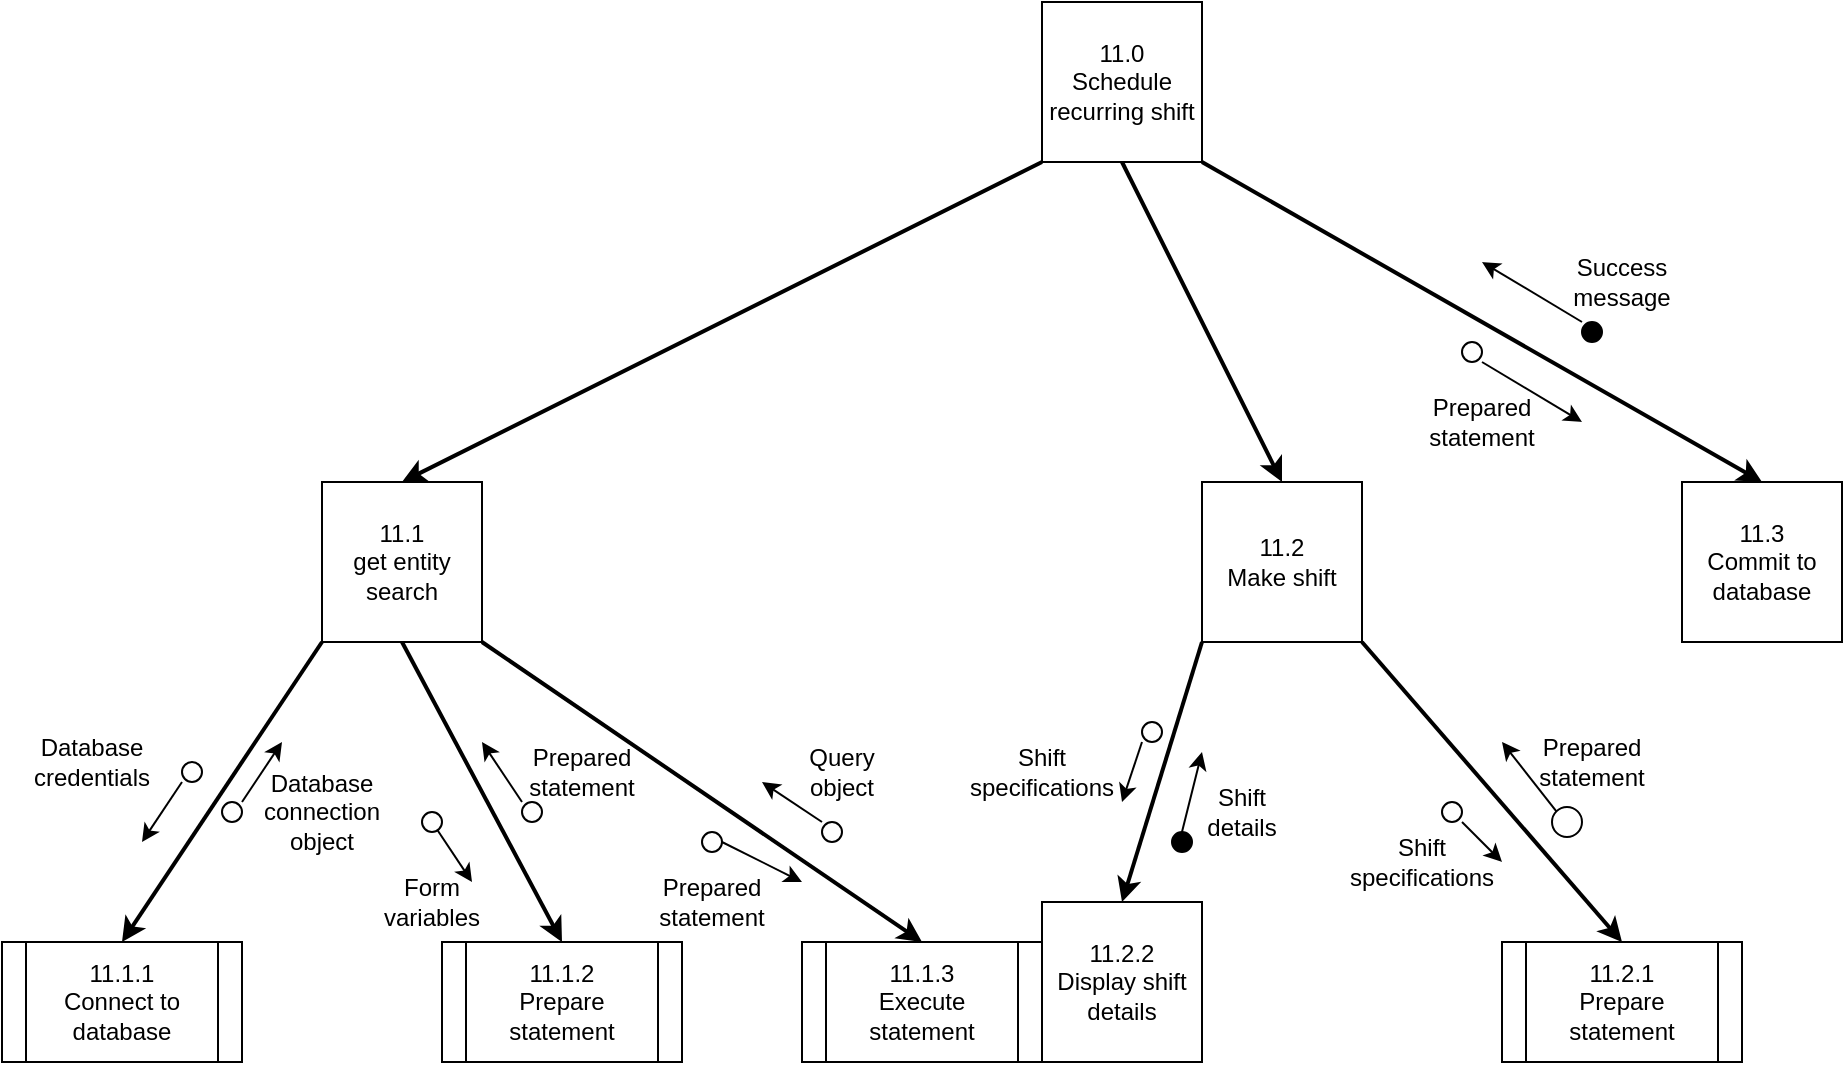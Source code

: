 <mxfile version="12.7.0" type="github" pages="2">
  <diagram id="qooImPmq5FBk4yctZrN_" name="sc11">
    <mxGraphModel dx="1762" dy="748" grid="1" gridSize="10" guides="1" tooltips="1" connect="1" arrows="1" fold="1" page="1" pageScale="1" pageWidth="850" pageHeight="1100" math="0" shadow="0">
      <root>
        <mxCell id="0"/>
        <mxCell id="1" parent="0"/>
        <mxCell id="4xP5WEG1mf3MZPin1hNz-1" value="11.0&lt;br&gt;Schedule recurring shift" style="whiteSpace=wrap;html=1;aspect=fixed;" parent="1" vertex="1">
          <mxGeometry x="360" y="80" width="80" height="80" as="geometry"/>
        </mxCell>
        <mxCell id="4xP5WEG1mf3MZPin1hNz-2" value="11.1&lt;br&gt;get entity search" style="whiteSpace=wrap;html=1;aspect=fixed;" parent="1" vertex="1">
          <mxGeometry y="320" width="80" height="80" as="geometry"/>
        </mxCell>
        <mxCell id="4xP5WEG1mf3MZPin1hNz-3" value="11.2&lt;br&gt;Make shift" style="whiteSpace=wrap;html=1;aspect=fixed;" parent="1" vertex="1">
          <mxGeometry x="440" y="320" width="80" height="80" as="geometry"/>
        </mxCell>
        <mxCell id="4xP5WEG1mf3MZPin1hNz-4" value="" style="endArrow=classic;html=1;exitX=0;exitY=1;exitDx=0;exitDy=0;entryX=0.5;entryY=0;entryDx=0;entryDy=0;strokeWidth=2;" parent="1" source="4xP5WEG1mf3MZPin1hNz-1" target="4xP5WEG1mf3MZPin1hNz-2" edge="1">
          <mxGeometry width="50" height="50" relative="1" as="geometry">
            <mxPoint x="410" y="290" as="sourcePoint"/>
            <mxPoint x="460" y="240" as="targetPoint"/>
          </mxGeometry>
        </mxCell>
        <mxCell id="4xP5WEG1mf3MZPin1hNz-5" value="" style="endArrow=classic;html=1;strokeWidth=1;" parent="1" source="4xP5WEG1mf3MZPin1hNz-33" edge="1">
          <mxGeometry width="50" height="50" relative="1" as="geometry">
            <mxPoint x="55" y="490" as="sourcePoint"/>
            <mxPoint x="75" y="520" as="targetPoint"/>
          </mxGeometry>
        </mxCell>
        <mxCell id="4xP5WEG1mf3MZPin1hNz-6" value="Form variables" style="text;html=1;strokeColor=none;fillColor=none;align=center;verticalAlign=middle;whiteSpace=wrap;rounded=0;" parent="1" vertex="1">
          <mxGeometry x="35" y="520" width="40" height="20" as="geometry"/>
        </mxCell>
        <mxCell id="4xP5WEG1mf3MZPin1hNz-7" value="" style="endArrow=classic;html=1;strokeWidth=1;" parent="1" edge="1">
          <mxGeometry width="50" height="50" relative="1" as="geometry">
            <mxPoint x="-40" y="480" as="sourcePoint"/>
            <mxPoint x="-20" y="450" as="targetPoint"/>
          </mxGeometry>
        </mxCell>
        <mxCell id="4xP5WEG1mf3MZPin1hNz-8" value="" style="ellipse;whiteSpace=wrap;html=1;aspect=fixed;" parent="1" vertex="1">
          <mxGeometry x="-50" y="480" width="10" height="10" as="geometry"/>
        </mxCell>
        <mxCell id="4xP5WEG1mf3MZPin1hNz-9" value="Database connection object" style="text;html=1;strokeColor=none;fillColor=none;align=center;verticalAlign=middle;whiteSpace=wrap;rounded=0;" parent="1" vertex="1">
          <mxGeometry x="-20" y="475" width="40" height="20" as="geometry"/>
        </mxCell>
        <mxCell id="4xP5WEG1mf3MZPin1hNz-10" value="11.1.1&lt;br&gt;Connect to database" style="shape=process;whiteSpace=wrap;html=1;backgroundOutline=1;" parent="1" vertex="1">
          <mxGeometry x="-160" y="550" width="120" height="60" as="geometry"/>
        </mxCell>
        <mxCell id="4xP5WEG1mf3MZPin1hNz-11" value="" style="endArrow=classic;html=1;strokeWidth=2;entryX=0.5;entryY=0;entryDx=0;entryDy=0;exitX=0;exitY=1;exitDx=0;exitDy=0;" parent="1" source="4xP5WEG1mf3MZPin1hNz-2" target="4xP5WEG1mf3MZPin1hNz-10" edge="1">
          <mxGeometry width="50" height="50" relative="1" as="geometry">
            <mxPoint x="-40" y="480" as="sourcePoint"/>
            <mxPoint x="10" y="430" as="targetPoint"/>
          </mxGeometry>
        </mxCell>
        <mxCell id="4xP5WEG1mf3MZPin1hNz-12" value="" style="endArrow=classic;html=1;strokeWidth=2;entryX=0.5;entryY=0;entryDx=0;entryDy=0;exitX=0.5;exitY=1;exitDx=0;exitDy=0;" parent="1" source="4xP5WEG1mf3MZPin1hNz-2" target="4xP5WEG1mf3MZPin1hNz-32" edge="1">
          <mxGeometry width="50" height="50" relative="1" as="geometry">
            <mxPoint x="270" y="520" as="sourcePoint"/>
            <mxPoint x="120" y="530" as="targetPoint"/>
            <Array as="points"/>
          </mxGeometry>
        </mxCell>
        <mxCell id="4xP5WEG1mf3MZPin1hNz-13" value="" style="endArrow=classic;html=1;strokeWidth=1;" parent="1" edge="1">
          <mxGeometry width="50" height="50" relative="1" as="geometry">
            <mxPoint x="-70" y="470" as="sourcePoint"/>
            <mxPoint x="-90" y="500" as="targetPoint"/>
          </mxGeometry>
        </mxCell>
        <mxCell id="4xP5WEG1mf3MZPin1hNz-14" value="" style="ellipse;whiteSpace=wrap;html=1;aspect=fixed;fillColor=#000000;" parent="1" vertex="1">
          <mxGeometry x="630" y="240" width="10" height="10" as="geometry"/>
        </mxCell>
        <mxCell id="4xP5WEG1mf3MZPin1hNz-15" value="" style="ellipse;whiteSpace=wrap;html=1;aspect=fixed;" parent="1" vertex="1">
          <mxGeometry x="570" y="250" width="10" height="10" as="geometry"/>
        </mxCell>
        <mxCell id="4xP5WEG1mf3MZPin1hNz-16" value="" style="ellipse;whiteSpace=wrap;html=1;aspect=fixed;" parent="1" vertex="1">
          <mxGeometry x="560" y="480" width="10" height="10" as="geometry"/>
        </mxCell>
        <mxCell id="4xP5WEG1mf3MZPin1hNz-17" value="" style="ellipse;whiteSpace=wrap;html=1;aspect=fixed;fillColor=#FFFFFF;" parent="1" vertex="1">
          <mxGeometry x="615" y="482.5" width="15" height="15" as="geometry"/>
        </mxCell>
        <mxCell id="4xP5WEG1mf3MZPin1hNz-18" value="" style="ellipse;whiteSpace=wrap;html=1;aspect=fixed;fillColor=#000000;" parent="1" vertex="1">
          <mxGeometry x="425" y="495" width="10" height="10" as="geometry"/>
        </mxCell>
        <mxCell id="4xP5WEG1mf3MZPin1hNz-19" value="" style="ellipse;whiteSpace=wrap;html=1;aspect=fixed;" parent="1" vertex="1">
          <mxGeometry x="410" y="440" width="10" height="10" as="geometry"/>
        </mxCell>
        <mxCell id="4xP5WEG1mf3MZPin1hNz-20" value="" style="ellipse;whiteSpace=wrap;html=1;aspect=fixed;" parent="1" vertex="1">
          <mxGeometry x="250" y="490" width="10" height="10" as="geometry"/>
        </mxCell>
        <mxCell id="4xP5WEG1mf3MZPin1hNz-21" value="" style="ellipse;whiteSpace=wrap;html=1;aspect=fixed;" parent="1" vertex="1">
          <mxGeometry x="190" y="495" width="10" height="10" as="geometry"/>
        </mxCell>
        <mxCell id="4xP5WEG1mf3MZPin1hNz-22" value="" style="ellipse;whiteSpace=wrap;html=1;aspect=fixed;" parent="1" vertex="1">
          <mxGeometry x="100" y="480" width="10" height="10" as="geometry"/>
        </mxCell>
        <mxCell id="4xP5WEG1mf3MZPin1hNz-23" value="" style="ellipse;whiteSpace=wrap;html=1;aspect=fixed;" parent="1" vertex="1">
          <mxGeometry x="-70" y="460" width="10" height="10" as="geometry"/>
        </mxCell>
        <mxCell id="4xP5WEG1mf3MZPin1hNz-24" value="Database credentials" style="text;html=1;strokeColor=none;fillColor=none;align=center;verticalAlign=middle;whiteSpace=wrap;rounded=0;" parent="1" vertex="1">
          <mxGeometry x="-135" y="450" width="40" height="20" as="geometry"/>
        </mxCell>
        <mxCell id="4xP5WEG1mf3MZPin1hNz-25" value="" style="endArrow=classic;html=1;strokeWidth=1;" parent="1" edge="1">
          <mxGeometry width="50" height="50" relative="1" as="geometry">
            <mxPoint x="100" y="480" as="sourcePoint"/>
            <mxPoint x="80" y="450" as="targetPoint"/>
          </mxGeometry>
        </mxCell>
        <mxCell id="4xP5WEG1mf3MZPin1hNz-26" value="Prepared statement" style="text;html=1;strokeColor=none;fillColor=none;align=center;verticalAlign=middle;whiteSpace=wrap;rounded=0;" parent="1" vertex="1">
          <mxGeometry x="110" y="455" width="40" height="20" as="geometry"/>
        </mxCell>
        <mxCell id="4xP5WEG1mf3MZPin1hNz-27" value="" style="endArrow=classic;html=1;strokeWidth=2;exitX=1;exitY=1;exitDx=0;exitDy=0;entryX=0.5;entryY=0;entryDx=0;entryDy=0;" parent="1" source="4xP5WEG1mf3MZPin1hNz-2" target="4xP5WEG1mf3MZPin1hNz-54" edge="1">
          <mxGeometry width="50" height="50" relative="1" as="geometry">
            <mxPoint x="200" y="450" as="sourcePoint"/>
            <mxPoint x="280" y="530" as="targetPoint"/>
          </mxGeometry>
        </mxCell>
        <mxCell id="4xP5WEG1mf3MZPin1hNz-28" value="" style="endArrow=classic;html=1;strokeWidth=1;" parent="1" edge="1">
          <mxGeometry width="50" height="50" relative="1" as="geometry">
            <mxPoint x="200" y="500" as="sourcePoint"/>
            <mxPoint x="240" y="520" as="targetPoint"/>
          </mxGeometry>
        </mxCell>
        <mxCell id="4xP5WEG1mf3MZPin1hNz-29" value="" style="endArrow=classic;html=1;strokeWidth=1;" parent="1" edge="1">
          <mxGeometry width="50" height="50" relative="1" as="geometry">
            <mxPoint x="250" y="490" as="sourcePoint"/>
            <mxPoint x="220" y="470" as="targetPoint"/>
          </mxGeometry>
        </mxCell>
        <mxCell id="4xP5WEG1mf3MZPin1hNz-30" value="Prepared statement" style="text;html=1;strokeColor=none;fillColor=none;align=center;verticalAlign=middle;whiteSpace=wrap;rounded=0;" parent="1" vertex="1">
          <mxGeometry x="175" y="520" width="40" height="20" as="geometry"/>
        </mxCell>
        <mxCell id="4xP5WEG1mf3MZPin1hNz-31" value="Query object" style="text;html=1;strokeColor=none;fillColor=none;align=center;verticalAlign=middle;whiteSpace=wrap;rounded=0;" parent="1" vertex="1">
          <mxGeometry x="240" y="455" width="40" height="20" as="geometry"/>
        </mxCell>
        <mxCell id="4xP5WEG1mf3MZPin1hNz-32" value="11.1.2&lt;br&gt;Prepare statement" style="shape=process;whiteSpace=wrap;html=1;backgroundOutline=1;" parent="1" vertex="1">
          <mxGeometry x="60" y="550" width="120" height="60" as="geometry"/>
        </mxCell>
        <mxCell id="4xP5WEG1mf3MZPin1hNz-33" value="" style="ellipse;whiteSpace=wrap;html=1;aspect=fixed;" parent="1" vertex="1">
          <mxGeometry x="50" y="485" width="10" height="10" as="geometry"/>
        </mxCell>
        <mxCell id="4xP5WEG1mf3MZPin1hNz-34" value="" style="endArrow=classic;html=1;strokeWidth=1;" parent="1" target="4xP5WEG1mf3MZPin1hNz-33" edge="1">
          <mxGeometry width="50" height="50" relative="1" as="geometry">
            <mxPoint x="55" y="490" as="sourcePoint"/>
            <mxPoint x="75" y="520" as="targetPoint"/>
          </mxGeometry>
        </mxCell>
        <mxCell id="4xP5WEG1mf3MZPin1hNz-35" value="" style="endArrow=classic;html=1;strokeWidth=2;entryX=0.5;entryY=0;entryDx=0;entryDy=0;exitX=0;exitY=1;exitDx=0;exitDy=0;" parent="1" source="4xP5WEG1mf3MZPin1hNz-3" target="4xP5WEG1mf3MZPin1hNz-47" edge="1">
          <mxGeometry width="50" height="50" relative="1" as="geometry">
            <mxPoint x="490" y="500" as="sourcePoint"/>
            <mxPoint x="420" y="540" as="targetPoint"/>
          </mxGeometry>
        </mxCell>
        <mxCell id="4xP5WEG1mf3MZPin1hNz-36" value="" style="endArrow=classic;html=1;strokeWidth=1;" parent="1" edge="1">
          <mxGeometry width="50" height="50" relative="1" as="geometry">
            <mxPoint x="410" y="450" as="sourcePoint"/>
            <mxPoint x="400" y="480" as="targetPoint"/>
          </mxGeometry>
        </mxCell>
        <mxCell id="4xP5WEG1mf3MZPin1hNz-37" value="" style="endArrow=classic;html=1;strokeWidth=1;" parent="1" edge="1">
          <mxGeometry width="50" height="50" relative="1" as="geometry">
            <mxPoint x="430" y="495" as="sourcePoint"/>
            <mxPoint x="440" y="455" as="targetPoint"/>
          </mxGeometry>
        </mxCell>
        <mxCell id="4xP5WEG1mf3MZPin1hNz-38" value="Shift specifications" style="text;html=1;strokeColor=none;fillColor=none;align=center;verticalAlign=middle;whiteSpace=wrap;rounded=0;" parent="1" vertex="1">
          <mxGeometry x="340" y="455" width="40" height="20" as="geometry"/>
        </mxCell>
        <mxCell id="4xP5WEG1mf3MZPin1hNz-39" value="" style="endArrow=classic;html=1;strokeWidth=2;entryX=0.5;entryY=0;entryDx=0;entryDy=0;exitX=0.5;exitY=1;exitDx=0;exitDy=0;" parent="1" source="4xP5WEG1mf3MZPin1hNz-1" target="4xP5WEG1mf3MZPin1hNz-3" edge="1">
          <mxGeometry width="50" height="50" relative="1" as="geometry">
            <mxPoint x="430" y="260" as="sourcePoint"/>
            <mxPoint x="480" y="210" as="targetPoint"/>
          </mxGeometry>
        </mxCell>
        <mxCell id="4xP5WEG1mf3MZPin1hNz-40" value="Prepared statement" style="text;html=1;strokeColor=none;fillColor=none;align=center;verticalAlign=middle;whiteSpace=wrap;rounded=0;" parent="1" vertex="1">
          <mxGeometry x="615" y="450" width="40" height="20" as="geometry"/>
        </mxCell>
        <mxCell id="4xP5WEG1mf3MZPin1hNz-41" value="11.3&lt;br&gt;Commit to database" style="whiteSpace=wrap;html=1;aspect=fixed;" parent="1" vertex="1">
          <mxGeometry x="680" y="320" width="80" height="80" as="geometry"/>
        </mxCell>
        <mxCell id="4xP5WEG1mf3MZPin1hNz-42" value="" style="endArrow=classic;html=1;strokeWidth=2;entryX=0.5;entryY=0;entryDx=0;entryDy=0;exitX=1;exitY=1;exitDx=0;exitDy=0;" parent="1" source="4xP5WEG1mf3MZPin1hNz-1" target="4xP5WEG1mf3MZPin1hNz-41" edge="1">
          <mxGeometry width="50" height="50" relative="1" as="geometry">
            <mxPoint x="600" y="240" as="sourcePoint"/>
            <mxPoint x="650" y="190" as="targetPoint"/>
          </mxGeometry>
        </mxCell>
        <mxCell id="4xP5WEG1mf3MZPin1hNz-43" value="" style="endArrow=classic;html=1;strokeWidth=2;exitX=1;exitY=1;exitDx=0;exitDy=0;entryX=0.5;entryY=0;entryDx=0;entryDy=0;" parent="1" source="4xP5WEG1mf3MZPin1hNz-3" target="4xP5WEG1mf3MZPin1hNz-46" edge="1">
          <mxGeometry width="50" height="50" relative="1" as="geometry">
            <mxPoint x="600" y="470" as="sourcePoint"/>
            <mxPoint x="640" y="530" as="targetPoint"/>
            <Array as="points"/>
          </mxGeometry>
        </mxCell>
        <mxCell id="4xP5WEG1mf3MZPin1hNz-44" value="" style="endArrow=classic;html=1;strokeWidth=1;exitX=0;exitY=0;exitDx=0;exitDy=0;" parent="1" source="4xP5WEG1mf3MZPin1hNz-17" edge="1">
          <mxGeometry width="50" height="50" relative="1" as="geometry">
            <mxPoint x="630" y="460" as="sourcePoint"/>
            <mxPoint x="590" y="450" as="targetPoint"/>
            <Array as="points"/>
          </mxGeometry>
        </mxCell>
        <mxCell id="4xP5WEG1mf3MZPin1hNz-45" value="" style="endArrow=classic;html=1;strokeWidth=1;" parent="1" edge="1">
          <mxGeometry width="50" height="50" relative="1" as="geometry">
            <mxPoint x="570" y="490" as="sourcePoint"/>
            <mxPoint x="590" y="510" as="targetPoint"/>
          </mxGeometry>
        </mxCell>
        <mxCell id="4xP5WEG1mf3MZPin1hNz-46" value="11.2.1&lt;br&gt;Prepare statement" style="shape=process;whiteSpace=wrap;html=1;backgroundOutline=1;" parent="1" vertex="1">
          <mxGeometry x="590" y="550" width="120" height="60" as="geometry"/>
        </mxCell>
        <mxCell id="4xP5WEG1mf3MZPin1hNz-47" value="11.2.2&lt;br&gt;Display shift details" style="whiteSpace=wrap;html=1;aspect=fixed;" parent="1" vertex="1">
          <mxGeometry x="360" y="530" width="80" height="80" as="geometry"/>
        </mxCell>
        <mxCell id="4xP5WEG1mf3MZPin1hNz-48" value="Shift details" style="text;html=1;strokeColor=none;fillColor=none;align=center;verticalAlign=middle;whiteSpace=wrap;rounded=0;" parent="1" vertex="1">
          <mxGeometry x="440" y="475" width="40" height="20" as="geometry"/>
        </mxCell>
        <mxCell id="4xP5WEG1mf3MZPin1hNz-49" value="Shift specifications" style="text;html=1;strokeColor=none;fillColor=none;align=center;verticalAlign=middle;whiteSpace=wrap;rounded=0;" parent="1" vertex="1">
          <mxGeometry x="530" y="500" width="40" height="20" as="geometry"/>
        </mxCell>
        <mxCell id="4xP5WEG1mf3MZPin1hNz-50" value="" style="endArrow=classic;html=1;strokeWidth=1;" parent="1" edge="1">
          <mxGeometry width="50" height="50" relative="1" as="geometry">
            <mxPoint x="580" y="260" as="sourcePoint"/>
            <mxPoint x="630" y="290" as="targetPoint"/>
          </mxGeometry>
        </mxCell>
        <mxCell id="4xP5WEG1mf3MZPin1hNz-51" value="" style="endArrow=classic;html=1;strokeWidth=1;" parent="1" edge="1">
          <mxGeometry width="50" height="50" relative="1" as="geometry">
            <mxPoint x="630" y="240" as="sourcePoint"/>
            <mxPoint x="580" y="210" as="targetPoint"/>
          </mxGeometry>
        </mxCell>
        <mxCell id="4xP5WEG1mf3MZPin1hNz-52" value="Prepared statement" style="text;html=1;strokeColor=none;fillColor=none;align=center;verticalAlign=middle;whiteSpace=wrap;rounded=0;" parent="1" vertex="1">
          <mxGeometry x="560" y="280" width="40" height="20" as="geometry"/>
        </mxCell>
        <mxCell id="4xP5WEG1mf3MZPin1hNz-53" value="Success message" style="text;html=1;strokeColor=none;fillColor=none;align=center;verticalAlign=middle;whiteSpace=wrap;rounded=0;" parent="1" vertex="1">
          <mxGeometry x="630" y="210" width="40" height="20" as="geometry"/>
        </mxCell>
        <mxCell id="4xP5WEG1mf3MZPin1hNz-54" value="&lt;span style=&quot;white-space: normal&quot;&gt;11.1.3&lt;/span&gt;&lt;br style=&quot;white-space: normal&quot;&gt;&lt;span style=&quot;white-space: normal&quot;&gt;Execute statement&lt;/span&gt;" style="shape=process;whiteSpace=wrap;html=1;backgroundOutline=1;fillColor=#FFFFFF;" parent="1" vertex="1">
          <mxGeometry x="240" y="550" width="120" height="60" as="geometry"/>
        </mxCell>
      </root>
    </mxGraphModel>
  </diagram>
  <diagram id="U_wBH_G-WImr8T5IeS5I" name="sc13">
        <mxGraphModel dx="1762" dy="748" grid="1" gridSize="10" guides="1" tooltips="1" connect="1" arrows="1" fold="1" page="1" pageScale="1" pageWidth="850" pageHeight="1100" math="0" shadow="0">
            <root>
                <mxCell id="pg_I5NeRnakYlacfUMFj-0"/>
                <mxCell id="pg_I5NeRnakYlacfUMFj-1" parent="pg_I5NeRnakYlacfUMFj-0"/>
                <mxCell id="NPjvztWPLHY8FkL2cAY7-0" value="13.0&lt;br&gt;Schedule recurring shift" style="whiteSpace=wrap;html=1;aspect=fixed;" vertex="1" parent="pg_I5NeRnakYlacfUMFj-1">
                    <mxGeometry x="240" y="90" width="80" height="80" as="geometry"/>
                  </mxCell>
                <mxCell id="NPjvztWPLHY8FkL2cAY7-1" value="13.1&lt;br&gt;display entity selection&amp;nbsp;" style="whiteSpace=wrap;html=1;aspect=fixed;" vertex="1" parent="pg_I5NeRnakYlacfUMFj-1">
                    <mxGeometry x="-110" y="320" width="80" height="80" as="geometry"/>
                  </mxCell>
                <mxCell id="NPjvztWPLHY8FkL2cAY7-2" value="13.2&lt;br&gt;format search results" style="whiteSpace=wrap;html=1;aspect=fixed;" vertex="1" parent="pg_I5NeRnakYlacfUMFj-1">
                    <mxGeometry x="240" y="310" width="80" height="80" as="geometry"/>
                  </mxCell>
                <mxCell id="NPjvztWPLHY8FkL2cAY7-3" value="" style="endArrow=classic;html=1;exitX=0;exitY=1;exitDx=0;exitDy=0;entryX=0.5;entryY=0;entryDx=0;entryDy=0;strokeWidth=2;" edge="1" parent="pg_I5NeRnakYlacfUMFj-1" source="NPjvztWPLHY8FkL2cAY7-0" target="NPjvztWPLHY8FkL2cAY7-1">
                    <mxGeometry width="50" height="50" relative="1" as="geometry">
                        <mxPoint x="410" y="290" as="sourcePoint"/>
                        <mxPoint x="460" y="240" as="targetPoint"/>
                      </mxGeometry>
                  </mxCell>
                <mxCell id="NPjvztWPLHY8FkL2cAY7-4" value="" style="endArrow=classic;html=1;strokeWidth=1;exitX=0.5;exitY=1;exitDx=0;exitDy=0;" edge="1" parent="pg_I5NeRnakYlacfUMFj-1" source="NPjvztWPLHY8FkL2cAY7-32">
                    <mxGeometry width="50" height="50" relative="1" as="geometry">
                        <mxPoint x="-80" y="470" as="sourcePoint"/>
                        <mxPoint x="-85" y="530" as="targetPoint"/>
                        <Array as="points"/>
                      </mxGeometry>
                  </mxCell>
                <mxCell id="NPjvztWPLHY8FkL2cAY7-5" value="Form variables" style="text;html=1;strokeColor=none;fillColor=none;align=center;verticalAlign=middle;whiteSpace=wrap;rounded=0;" vertex="1" parent="pg_I5NeRnakYlacfUMFj-1">
                    <mxGeometry x="-130" y="484" width="40" height="20" as="geometry"/>
                  </mxCell>
                <mxCell id="NPjvztWPLHY8FkL2cAY7-6" value="" style="endArrow=classic;html=1;strokeWidth=1;exitX=1;exitY=0;exitDx=0;exitDy=0;" edge="1" parent="pg_I5NeRnakYlacfUMFj-1" source="NPjvztWPLHY8FkL2cAY7-7">
                    <mxGeometry width="50" height="50" relative="1" as="geometry">
                        <mxPoint x="-180" y="505" as="sourcePoint"/>
                        <mxPoint x="-160" y="460" as="targetPoint"/>
                      </mxGeometry>
                  </mxCell>
                <mxCell id="NPjvztWPLHY8FkL2cAY7-7" value="" style="ellipse;whiteSpace=wrap;html=1;aspect=fixed;" vertex="1" parent="pg_I5NeRnakYlacfUMFj-1">
                    <mxGeometry x="-230" y="524" width="10" height="10" as="geometry"/>
                  </mxCell>
                <mxCell id="NPjvztWPLHY8FkL2cAY7-8" value="Database connection object" style="text;html=1;strokeColor=none;fillColor=none;align=center;verticalAlign=middle;whiteSpace=wrap;rounded=0;" vertex="1" parent="pg_I5NeRnakYlacfUMFj-1">
                    <mxGeometry x="-190" y="514" width="40" height="20" as="geometry"/>
                  </mxCell>
                <mxCell id="NPjvztWPLHY8FkL2cAY7-9" value="13.1.1&lt;br&gt;connect to database" style="shape=process;whiteSpace=wrap;html=1;backgroundOutline=1;" vertex="1" parent="pg_I5NeRnakYlacfUMFj-1">
                    <mxGeometry x="-325" y="550" width="120" height="60" as="geometry"/>
                  </mxCell>
                <mxCell id="NPjvztWPLHY8FkL2cAY7-10" value="" style="endArrow=classic;html=1;strokeWidth=2;entryX=0.5;entryY=0;entryDx=0;entryDy=0;exitX=0;exitY=1;exitDx=0;exitDy=0;" edge="1" parent="pg_I5NeRnakYlacfUMFj-1" source="NPjvztWPLHY8FkL2cAY7-1" target="NPjvztWPLHY8FkL2cAY7-9">
                    <mxGeometry width="50" height="50" relative="1" as="geometry">
                        <mxPoint x="10" y="480" as="sourcePoint"/>
                        <mxPoint x="60" y="430" as="targetPoint"/>
                      </mxGeometry>
                  </mxCell>
                <mxCell id="NPjvztWPLHY8FkL2cAY7-11" value="" style="endArrow=classic;html=1;strokeWidth=2;entryX=0.5;entryY=0;entryDx=0;entryDy=0;exitX=0.5;exitY=1;exitDx=0;exitDy=0;" edge="1" parent="pg_I5NeRnakYlacfUMFj-1" source="NPjvztWPLHY8FkL2cAY7-1" target="NPjvztWPLHY8FkL2cAY7-31">
                    <mxGeometry width="50" height="50" relative="1" as="geometry">
                        <mxPoint x="320" y="520" as="sourcePoint"/>
                        <mxPoint x="170" y="530" as="targetPoint"/>
                        <Array as="points"/>
                      </mxGeometry>
                  </mxCell>
                <mxCell id="NPjvztWPLHY8FkL2cAY7-12" value="" style="endArrow=classic;html=1;strokeWidth=1;exitX=0;exitY=1;exitDx=0;exitDy=0;" edge="1" parent="pg_I5NeRnakYlacfUMFj-1" source="NPjvztWPLHY8FkL2cAY7-22">
                    <mxGeometry width="50" height="50" relative="1" as="geometry">
                        <mxPoint x="-190" y="460" as="sourcePoint"/>
                        <mxPoint x="-240" y="510" as="targetPoint"/>
                        <Array as="points"/>
                      </mxGeometry>
                  </mxCell>
                <mxCell id="NPjvztWPLHY8FkL2cAY7-13" value="" style="ellipse;whiteSpace=wrap;html=1;aspect=fixed;fillColor=#000000;" vertex="1" parent="pg_I5NeRnakYlacfUMFj-1">
                    <mxGeometry x="554" y="490" width="10" height="10" as="geometry"/>
                  </mxCell>
                <mxCell id="NPjvztWPLHY8FkL2cAY7-14" value="" style="ellipse;whiteSpace=wrap;html=1;aspect=fixed;" vertex="1" parent="pg_I5NeRnakYlacfUMFj-1">
                    <mxGeometry x="505" y="435" width="10" height="10" as="geometry"/>
                  </mxCell>
                <mxCell id="NPjvztWPLHY8FkL2cAY7-18" value="" style="ellipse;whiteSpace=wrap;html=1;aspect=fixed;" vertex="1" parent="pg_I5NeRnakYlacfUMFj-1">
                    <mxGeometry x="260" y="447.5" width="10" height="10" as="geometry"/>
                  </mxCell>
                <mxCell id="NPjvztWPLHY8FkL2cAY7-20" value="" style="ellipse;whiteSpace=wrap;html=1;aspect=fixed;" vertex="1" parent="pg_I5NeRnakYlacfUMFj-1">
                    <mxGeometry x="-30" y="415" width="10" height="10" as="geometry"/>
                  </mxCell>
                <mxCell id="NPjvztWPLHY8FkL2cAY7-21" value="" style="ellipse;whiteSpace=wrap;html=1;aspect=fixed;" vertex="1" parent="pg_I5NeRnakYlacfUMFj-1">
                    <mxGeometry x="-62" y="540" width="10" height="10" as="geometry"/>
                  </mxCell>
                <mxCell id="NPjvztWPLHY8FkL2cAY7-23" value="Database credentials" style="text;html=1;strokeColor=none;fillColor=none;align=center;verticalAlign=middle;whiteSpace=wrap;rounded=0;" vertex="1" parent="pg_I5NeRnakYlacfUMFj-1">
                    <mxGeometry x="-260" y="437.5" width="40" height="40" as="geometry"/>
                  </mxCell>
                <mxCell id="NPjvztWPLHY8FkL2cAY7-24" value="" style="endArrow=classic;html=1;strokeWidth=1;exitX=0.5;exitY=0;exitDx=0;exitDy=0;" edge="1" parent="pg_I5NeRnakYlacfUMFj-1" source="NPjvztWPLHY8FkL2cAY7-21">
                    <mxGeometry width="50" height="50" relative="1" as="geometry">
                        <mxPoint x="-45" y="530" as="sourcePoint"/>
                        <mxPoint x="-57" y="480" as="targetPoint"/>
                      </mxGeometry>
                  </mxCell>
                <mxCell id="NPjvztWPLHY8FkL2cAY7-25" value="Prepared statement" style="text;html=1;strokeColor=none;fillColor=none;align=center;verticalAlign=middle;whiteSpace=wrap;rounded=0;" vertex="1" parent="pg_I5NeRnakYlacfUMFj-1">
                    <mxGeometry x="-50" y="500" width="40" height="20" as="geometry"/>
                  </mxCell>
                <mxCell id="NPjvztWPLHY8FkL2cAY7-26" value="" style="endArrow=classic;html=1;strokeWidth=2;exitX=1;exitY=1;exitDx=0;exitDy=0;entryX=0.5;entryY=0;entryDx=0;entryDy=0;" edge="1" parent="pg_I5NeRnakYlacfUMFj-1" source="NPjvztWPLHY8FkL2cAY7-1" target="NPjvztWPLHY8FkL2cAY7-53">
                    <mxGeometry width="50" height="50" relative="1" as="geometry">
                        <mxPoint x="250" y="450" as="sourcePoint"/>
                        <mxPoint x="330" y="530" as="targetPoint"/>
                      </mxGeometry>
                  </mxCell>
                <mxCell id="NPjvztWPLHY8FkL2cAY7-27" value="" style="endArrow=classic;html=1;strokeWidth=1;exitX=1;exitY=1;exitDx=0;exitDy=0;" edge="1" parent="pg_I5NeRnakYlacfUMFj-1" source="NPjvztWPLHY8FkL2cAY7-20">
                    <mxGeometry width="50" height="50" relative="1" as="geometry">
                        <mxPoint x="100" y="460" as="sourcePoint"/>
                        <mxPoint x="30" y="490" as="targetPoint"/>
                      </mxGeometry>
                  </mxCell>
                <mxCell id="NPjvztWPLHY8FkL2cAY7-29" value="Prepared statement" style="text;html=1;strokeColor=none;fillColor=none;align=center;verticalAlign=middle;whiteSpace=wrap;rounded=0;" vertex="1" parent="pg_I5NeRnakYlacfUMFj-1">
                    <mxGeometry x="-50" y="445" width="40" height="20" as="geometry"/>
                  </mxCell>
                <mxCell id="NPjvztWPLHY8FkL2cAY7-30" value="Query object" style="text;html=1;strokeColor=none;fillColor=none;align=center;verticalAlign=middle;whiteSpace=wrap;rounded=0;" vertex="1" parent="pg_I5NeRnakYlacfUMFj-1">
                    <mxGeometry x="25" y="412.5" width="40" height="20" as="geometry"/>
                  </mxCell>
                <mxCell id="NPjvztWPLHY8FkL2cAY7-31" value="13.1.2&lt;br&gt;Prepare statement" style="shape=process;whiteSpace=wrap;html=1;backgroundOutline=1;" vertex="1" parent="pg_I5NeRnakYlacfUMFj-1">
                    <mxGeometry x="-130" y="560" width="120" height="60" as="geometry"/>
                  </mxCell>
                <mxCell id="NPjvztWPLHY8FkL2cAY7-32" value="" style="ellipse;whiteSpace=wrap;html=1;aspect=fixed;" vertex="1" parent="pg_I5NeRnakYlacfUMFj-1">
                    <mxGeometry x="-90" y="465" width="10" height="10" as="geometry"/>
                  </mxCell>
                <mxCell id="NPjvztWPLHY8FkL2cAY7-34" value="" style="endArrow=classic;html=1;strokeWidth=2;entryX=0.5;entryY=0;entryDx=0;entryDy=0;exitX=0;exitY=1;exitDx=0;exitDy=0;" edge="1" parent="pg_I5NeRnakYlacfUMFj-1" target="NPjvztWPLHY8FkL2cAY7-46">
                    <mxGeometry width="50" height="50" relative="1" as="geometry">
                        <mxPoint x="280" y="392.5" as="sourcePoint"/>
                        <mxPoint x="460" y="542.5" as="targetPoint"/>
                      </mxGeometry>
                  </mxCell>
                <mxCell id="NPjvztWPLHY8FkL2cAY7-35" value="" style="endArrow=classic;html=1;strokeWidth=1;exitX=0.5;exitY=1;exitDx=0;exitDy=0;" edge="1" parent="pg_I5NeRnakYlacfUMFj-1" source="NPjvztWPLHY8FkL2cAY7-18">
                    <mxGeometry width="50" height="50" relative="1" as="geometry">
                        <mxPoint x="260" y="462.5" as="sourcePoint"/>
                        <mxPoint x="265" y="512.5" as="targetPoint"/>
                      </mxGeometry>
                  </mxCell>
                <mxCell id="NPjvztWPLHY8FkL2cAY7-37" value="calendar view of shifts" style="text;html=1;strokeColor=none;fillColor=none;align=center;verticalAlign=middle;whiteSpace=wrap;rounded=0;" vertex="1" parent="pg_I5NeRnakYlacfUMFj-1">
                    <mxGeometry x="210" y="470" width="60" height="20" as="geometry"/>
                  </mxCell>
                <mxCell id="NPjvztWPLHY8FkL2cAY7-38" value="" style="endArrow=classic;html=1;strokeWidth=2;entryX=0.5;entryY=0;entryDx=0;entryDy=0;exitX=0.5;exitY=1;exitDx=0;exitDy=0;" edge="1" parent="pg_I5NeRnakYlacfUMFj-1" source="NPjvztWPLHY8FkL2cAY7-0" target="NPjvztWPLHY8FkL2cAY7-2">
                    <mxGeometry width="50" height="50" relative="1" as="geometry">
                        <mxPoint x="430" y="260" as="sourcePoint"/>
                        <mxPoint x="480" y="210" as="targetPoint"/>
                      </mxGeometry>
                  </mxCell>
                <mxCell id="NPjvztWPLHY8FkL2cAY7-40" value="13.4&lt;br&gt;Commit to database" style="whiteSpace=wrap;html=1;aspect=fixed;" vertex="1" parent="pg_I5NeRnakYlacfUMFj-1">
                    <mxGeometry x="529" y="560" width="80" height="80" as="geometry"/>
                  </mxCell>
                <mxCell id="NPjvztWPLHY8FkL2cAY7-41" value="" style="endArrow=classic;html=1;strokeWidth=2;entryX=0.5;entryY=0;entryDx=0;entryDy=0;exitX=1;exitY=1;exitDx=0;exitDy=0;" edge="1" parent="pg_I5NeRnakYlacfUMFj-1" source="NPjvztWPLHY8FkL2cAY7-54" target="NPjvztWPLHY8FkL2cAY7-40">
                    <mxGeometry width="50" height="50" relative="1" as="geometry">
                        <mxPoint x="510" y="390" as="sourcePoint"/>
                        <mxPoint x="560" y="180" as="targetPoint"/>
                      </mxGeometry>
                  </mxCell>
                <mxCell id="NPjvztWPLHY8FkL2cAY7-46" value="13.2.1&lt;br&gt;Display shift to be edited" style="whiteSpace=wrap;html=1;aspect=fixed;" vertex="1" parent="pg_I5NeRnakYlacfUMFj-1">
                    <mxGeometry x="240" y="562.5" width="80" height="80" as="geometry"/>
                  </mxCell>
                <mxCell id="NPjvztWPLHY8FkL2cAY7-47" value="send shift selection" style="text;html=1;strokeColor=none;fillColor=none;align=center;verticalAlign=middle;whiteSpace=wrap;rounded=0;" vertex="1" parent="pg_I5NeRnakYlacfUMFj-1">
                    <mxGeometry x="300" y="467.5" width="40" height="20" as="geometry"/>
                  </mxCell>
                <mxCell id="NPjvztWPLHY8FkL2cAY7-49" value="" style="endArrow=classic;html=1;strokeWidth=1;exitX=1;exitY=1;exitDx=0;exitDy=0;" edge="1" parent="pg_I5NeRnakYlacfUMFj-1" source="NPjvztWPLHY8FkL2cAY7-14">
                    <mxGeometry width="50" height="50" relative="1" as="geometry">
                        <mxPoint x="495" y="510" as="sourcePoint"/>
                        <mxPoint x="540" y="510" as="targetPoint"/>
                        <Array as="points"/>
                      </mxGeometry>
                  </mxCell>
                <mxCell id="NPjvztWPLHY8FkL2cAY7-50" value="" style="endArrow=classic;html=1;strokeWidth=1;exitX=0.223;exitY=0.045;exitDx=0;exitDy=0;exitPerimeter=0;" edge="1" parent="pg_I5NeRnakYlacfUMFj-1" source="NPjvztWPLHY8FkL2cAY7-13">
                    <mxGeometry width="50" height="50" relative="1" as="geometry">
                        <mxPoint x="550" y="480" as="sourcePoint"/>
                        <mxPoint x="530" y="430" as="targetPoint"/>
                      </mxGeometry>
                  </mxCell>
                <mxCell id="NPjvztWPLHY8FkL2cAY7-51" value="form variables" style="text;html=1;strokeColor=none;fillColor=none;align=center;verticalAlign=middle;whiteSpace=wrap;rounded=0;" vertex="1" parent="pg_I5NeRnakYlacfUMFj-1">
                    <mxGeometry x="465" y="415" width="40" height="20" as="geometry"/>
                  </mxCell>
                <mxCell id="NPjvztWPLHY8FkL2cAY7-52" value="Success message" style="text;html=1;strokeColor=none;fillColor=none;align=center;verticalAlign=middle;whiteSpace=wrap;rounded=0;" vertex="1" parent="pg_I5NeRnakYlacfUMFj-1">
                    <mxGeometry x="564" y="444" width="40" height="20" as="geometry"/>
                  </mxCell>
                <mxCell id="NPjvztWPLHY8FkL2cAY7-53" value="&lt;span style=&quot;white-space: normal&quot;&gt;13.1.3&lt;/span&gt;&lt;br style=&quot;white-space: normal&quot;&gt;&lt;span style=&quot;white-space: normal&quot;&gt;Execute statement&lt;/span&gt;" style="shape=process;whiteSpace=wrap;html=1;backgroundOutline=1;fillColor=#FFFFFF;" vertex="1" parent="pg_I5NeRnakYlacfUMFj-1">
                    <mxGeometry x="50" y="560" width="120" height="60" as="geometry"/>
                  </mxCell>
                <mxCell id="NPjvztWPLHY8FkL2cAY7-54" value="13.3&lt;br&gt;edit record&lt;br&gt;data" style="whiteSpace=wrap;html=1;aspect=fixed;" vertex="1" parent="pg_I5NeRnakYlacfUMFj-1">
                    <mxGeometry x="425" y="310" width="80" height="80" as="geometry"/>
                  </mxCell>
                <mxCell id="NPjvztWPLHY8FkL2cAY7-56" value="" style="endArrow=classic;html=1;strokeWidth=2;entryX=0.5;entryY=0;entryDx=0;entryDy=0;exitX=1;exitY=1;exitDx=0;exitDy=0;" edge="1" parent="pg_I5NeRnakYlacfUMFj-1" source="NPjvztWPLHY8FkL2cAY7-0" target="NPjvztWPLHY8FkL2cAY7-54">
                    <mxGeometry width="50" height="50" relative="1" as="geometry">
                        <mxPoint x="420" y="260" as="sourcePoint"/>
                        <mxPoint x="320" y="420" as="targetPoint"/>
                      </mxGeometry>
                  </mxCell>
                <mxCell id="NPjvztWPLHY8FkL2cAY7-22" value="" style="ellipse;whiteSpace=wrap;html=1;aspect=fixed;" vertex="1" parent="pg_I5NeRnakYlacfUMFj-1">
                    <mxGeometry x="-190" y="450" width="10" height="10" as="geometry"/>
                  </mxCell>
                <mxCell id="NPjvztWPLHY8FkL2cAY7-19" value="" style="ellipse;whiteSpace=wrap;html=1;aspect=fixed;" vertex="1" parent="pg_I5NeRnakYlacfUMFj-1">
                    <mxGeometry x="40" y="467.5" width="10" height="10" as="geometry"/>
                  </mxCell>
                <mxCell id="ktBmgjZSPaoxPbt3IJbD-10" value="" style="endArrow=classic;html=1;strokeWidth=1;exitX=0.167;exitY=-0.05;exitDx=0;exitDy=0;exitPerimeter=0;" edge="1" parent="pg_I5NeRnakYlacfUMFj-1" source="NPjvztWPLHY8FkL2cAY7-19">
                    <mxGeometry width="50" height="50" relative="1" as="geometry">
                        <mxPoint x="140" y="482.5" as="sourcePoint"/>
                        <mxPoint x="-10" y="402.5" as="targetPoint"/>
                      </mxGeometry>
                  </mxCell>
                <mxCell id="ktBmgjZSPaoxPbt3IJbD-25" value="13.3.1&lt;br&gt;Display edit shift form" style="whiteSpace=wrap;html=1;aspect=fixed;" vertex="1" parent="pg_I5NeRnakYlacfUMFj-1">
                    <mxGeometry x="385" y="560" width="80" height="80" as="geometry"/>
                  </mxCell>
                <mxCell id="ktBmgjZSPaoxPbt3IJbD-29" value="" style="endArrow=classic;html=1;strokeWidth=2;entryX=0.5;entryY=0;entryDx=0;entryDy=0;exitX=0;exitY=1;exitDx=0;exitDy=0;" edge="1" parent="pg_I5NeRnakYlacfUMFj-1" source="NPjvztWPLHY8FkL2cAY7-54" target="ktBmgjZSPaoxPbt3IJbD-25">
                    <mxGeometry width="50" height="50" relative="1" as="geometry">
                        <mxPoint x="240" y="400" as="sourcePoint"/>
                        <mxPoint x="320" y="560" as="targetPoint"/>
                      </mxGeometry>
                  </mxCell>
                <mxCell id="ktBmgjZSPaoxPbt3IJbD-31" value="" style="endArrow=classic;html=1;strokeWidth=1;exitX=0;exitY=1;exitDx=0;exitDy=0;" edge="1" parent="pg_I5NeRnakYlacfUMFj-1" source="ktBmgjZSPaoxPbt3IJbD-43">
                    <mxGeometry width="50" height="50" relative="1" as="geometry">
                        <mxPoint x="450" y="710" as="sourcePoint"/>
                        <mxPoint x="425" y="745" as="targetPoint"/>
                        <Array as="points"/>
                      </mxGeometry>
                  </mxCell>
                <mxCell id="ktBmgjZSPaoxPbt3IJbD-32" value="Form variables" style="text;html=1;strokeColor=none;fillColor=none;align=center;verticalAlign=middle;whiteSpace=wrap;rounded=0;" vertex="1" parent="pg_I5NeRnakYlacfUMFj-1">
                    <mxGeometry x="400" y="682" width="40" height="20" as="geometry"/>
                  </mxCell>
                <mxCell id="ktBmgjZSPaoxPbt3IJbD-33" value="" style="endArrow=classic;html=1;strokeWidth=2;entryX=0.5;entryY=0;entryDx=0;entryDy=0;exitX=0;exitY=1;exitDx=0;exitDy=0;" edge="1" parent="pg_I5NeRnakYlacfUMFj-1" target="ktBmgjZSPaoxPbt3IJbD-42" source="NPjvztWPLHY8FkL2cAY7-40">
                    <mxGeometry width="50" height="50" relative="1" as="geometry">
                        <mxPoint x="569" y="634" as="sourcePoint"/>
                        <mxPoint x="809" y="764" as="targetPoint"/>
                        <Array as="points"/>
                      </mxGeometry>
                  </mxCell>
                <mxCell id="ktBmgjZSPaoxPbt3IJbD-34" value="" style="ellipse;whiteSpace=wrap;html=1;aspect=fixed;" vertex="1" parent="pg_I5NeRnakYlacfUMFj-1">
                    <mxGeometry x="589" y="651.5" width="10" height="10" as="geometry"/>
                  </mxCell>
                <mxCell id="ktBmgjZSPaoxPbt3IJbD-35" value="" style="ellipse;whiteSpace=wrap;html=1;aspect=fixed;" vertex="1" parent="pg_I5NeRnakYlacfUMFj-1">
                    <mxGeometry x="440" y="764" width="10" height="10" as="geometry"/>
                  </mxCell>
                <mxCell id="ktBmgjZSPaoxPbt3IJbD-36" value="" style="endArrow=classic;html=1;strokeWidth=1;exitX=1;exitY=0;exitDx=0;exitDy=0;" edge="1" parent="pg_I5NeRnakYlacfUMFj-1" source="ktBmgjZSPaoxPbt3IJbD-35">
                    <mxGeometry width="50" height="50" relative="1" as="geometry">
                        <mxPoint x="450" y="750" as="sourcePoint"/>
                        <mxPoint x="485" y="715" as="targetPoint"/>
                      </mxGeometry>
                  </mxCell>
                <mxCell id="ktBmgjZSPaoxPbt3IJbD-37" value="Prepared statement" style="text;html=1;strokeColor=none;fillColor=none;align=center;verticalAlign=middle;whiteSpace=wrap;rounded=0;" vertex="1" parent="pg_I5NeRnakYlacfUMFj-1">
                    <mxGeometry x="475" y="744" width="40" height="20" as="geometry"/>
                  </mxCell>
                <mxCell id="ktBmgjZSPaoxPbt3IJbD-38" value="" style="endArrow=classic;html=1;strokeWidth=2;entryX=0.5;entryY=0;entryDx=0;entryDy=0;exitX=1;exitY=1;exitDx=0;exitDy=0;" edge="1" parent="pg_I5NeRnakYlacfUMFj-1" target="ktBmgjZSPaoxPbt3IJbD-44" source="NPjvztWPLHY8FkL2cAY7-40">
                    <mxGeometry width="50" height="50" relative="1" as="geometry">
                        <mxPoint x="660" y="650" as="sourcePoint"/>
                        <mxPoint x="969" y="764" as="targetPoint"/>
                      </mxGeometry>
                  </mxCell>
                <mxCell id="ktBmgjZSPaoxPbt3IJbD-39" value="" style="endArrow=classic;html=1;strokeWidth=1;exitX=0.5;exitY=1;exitDx=0;exitDy=0;" edge="1" parent="pg_I5NeRnakYlacfUMFj-1" source="ktBmgjZSPaoxPbt3IJbD-34">
                    <mxGeometry width="50" height="50" relative="1" as="geometry">
                        <mxPoint x="739" y="694" as="sourcePoint"/>
                        <mxPoint x="594" y="724" as="targetPoint"/>
                      </mxGeometry>
                  </mxCell>
                <mxCell id="ktBmgjZSPaoxPbt3IJbD-40" value="Prepared statement" style="text;html=1;strokeColor=none;fillColor=none;align=center;verticalAlign=middle;whiteSpace=wrap;rounded=0;" vertex="1" parent="pg_I5NeRnakYlacfUMFj-1">
                    <mxGeometry x="539" y="682" width="40" height="20" as="geometry"/>
                  </mxCell>
                <mxCell id="ktBmgjZSPaoxPbt3IJbD-41" value="Query object" style="text;html=1;strokeColor=none;fillColor=none;align=center;verticalAlign=middle;whiteSpace=wrap;rounded=0;" vertex="1" parent="pg_I5NeRnakYlacfUMFj-1">
                    <mxGeometry x="619" y="682" width="40" height="20" as="geometry"/>
                  </mxCell>
                <mxCell id="ktBmgjZSPaoxPbt3IJbD-42" value="13.4.1&lt;br&gt;Prepare statement" style="shape=process;whiteSpace=wrap;html=1;backgroundOutline=1;" vertex="1" parent="pg_I5NeRnakYlacfUMFj-1">
                    <mxGeometry x="350" y="785" width="120" height="60" as="geometry"/>
                  </mxCell>
                <mxCell id="ktBmgjZSPaoxPbt3IJbD-43" value="" style="ellipse;whiteSpace=wrap;html=1;aspect=fixed;" vertex="1" parent="pg_I5NeRnakYlacfUMFj-1">
                    <mxGeometry x="460" y="692" width="10" height="10" as="geometry"/>
                  </mxCell>
                <mxCell id="ktBmgjZSPaoxPbt3IJbD-44" value="&lt;span style=&quot;white-space: normal&quot;&gt;13.4.2&lt;/span&gt;&lt;br style=&quot;white-space: normal&quot;&gt;&lt;span style=&quot;white-space: normal&quot;&gt;Execute statement&lt;/span&gt;" style="shape=process;whiteSpace=wrap;html=1;backgroundOutline=1;fillColor=#FFFFFF;" vertex="1" parent="pg_I5NeRnakYlacfUMFj-1">
                    <mxGeometry x="547" y="785" width="120" height="60" as="geometry"/>
                  </mxCell>
                <mxCell id="ktBmgjZSPaoxPbt3IJbD-45" value="" style="ellipse;whiteSpace=wrap;html=1;aspect=fixed;" vertex="1" parent="pg_I5NeRnakYlacfUMFj-1">
                    <mxGeometry x="609" y="719" width="10" height="10" as="geometry"/>
                  </mxCell>
                <mxCell id="ktBmgjZSPaoxPbt3IJbD-46" value="" style="endArrow=classic;html=1;strokeWidth=1;exitX=0.5;exitY=0;exitDx=0;exitDy=0;" edge="1" parent="pg_I5NeRnakYlacfUMFj-1" source="ktBmgjZSPaoxPbt3IJbD-45">
                    <mxGeometry width="50" height="50" relative="1" as="geometry">
                        <mxPoint x="779" y="716.5" as="sourcePoint"/>
                        <mxPoint x="615" y="660" as="targetPoint"/>
                      </mxGeometry>
                  </mxCell>
                <mxCell id="ktBmgjZSPaoxPbt3IJbD-52" value="auto fill current shift data" style="text;html=1;strokeColor=none;fillColor=none;align=center;verticalAlign=middle;whiteSpace=wrap;rounded=0;" vertex="1" parent="pg_I5NeRnakYlacfUMFj-1">
                    <mxGeometry x="340" y="435" width="65" height="20" as="geometry"/>
                  </mxCell>
                <mxCell id="ktBmgjZSPaoxPbt3IJbD-57" value="" style="ellipse;whiteSpace=wrap;html=1;aspect=fixed;" vertex="1" parent="pg_I5NeRnakYlacfUMFj-1">
                    <mxGeometry x="405" y="412.5" width="10" height="10" as="geometry"/>
                  </mxCell>
                <mxCell id="ktBmgjZSPaoxPbt3IJbD-58" value="" style="endArrow=classic;html=1;strokeWidth=1;exitX=0.5;exitY=1;exitDx=0;exitDy=0;" edge="1" parent="pg_I5NeRnakYlacfUMFj-1" source="ktBmgjZSPaoxPbt3IJbD-57">
                    <mxGeometry width="50" height="50" relative="1" as="geometry">
                        <mxPoint x="406" y="440" as="sourcePoint"/>
                        <mxPoint x="410" y="510" as="targetPoint"/>
                      </mxGeometry>
                  </mxCell>
                <mxCell id="ktBmgjZSPaoxPbt3IJbD-60" value="" style="endArrow=classic;html=1;strokeWidth=1;exitX=0.5;exitY=0;exitDx=0;exitDy=0;" edge="1" parent="pg_I5NeRnakYlacfUMFj-1" source="ktBmgjZSPaoxPbt3IJbD-61">
                    <mxGeometry width="50" height="50" relative="1" as="geometry">
                        <mxPoint x="290" y="502.5" as="sourcePoint"/>
                        <mxPoint x="295" y="442.5" as="targetPoint"/>
                      </mxGeometry>
                  </mxCell>
                <mxCell id="ktBmgjZSPaoxPbt3IJbD-61" value="" style="ellipse;whiteSpace=wrap;html=1;aspect=fixed;" vertex="1" parent="pg_I5NeRnakYlacfUMFj-1">
                    <mxGeometry x="290" y="502.5" width="10" height="10" as="geometry"/>
                  </mxCell>
                <mxCell id="ktBmgjZSPaoxPbt3IJbD-76" value="" style="ellipse;whiteSpace=wrap;html=1;aspect=fixed;" vertex="1" parent="pg_I5NeRnakYlacfUMFj-1">
                    <mxGeometry x="435" y="505" width="10" height="10" as="geometry"/>
                  </mxCell>
                <mxCell id="ktBmgjZSPaoxPbt3IJbD-77" value="" style="endArrow=classic;html=1;strokeWidth=1;exitX=0.5;exitY=0;exitDx=0;exitDy=0;" edge="1" parent="pg_I5NeRnakYlacfUMFj-1" source="ktBmgjZSPaoxPbt3IJbD-76">
                    <mxGeometry width="50" height="50" relative="1" as="geometry">
                        <mxPoint x="449" y="520" as="sourcePoint"/>
                        <mxPoint x="440" y="450" as="targetPoint"/>
                        <Array as="points"/>
                      </mxGeometry>
                  </mxCell>
                <mxCell id="ktBmgjZSPaoxPbt3IJbD-78" value="form variables" style="text;html=1;strokeColor=none;fillColor=none;align=center;verticalAlign=middle;whiteSpace=wrap;rounded=0;" vertex="1" parent="pg_I5NeRnakYlacfUMFj-1">
                    <mxGeometry x="450" y="475" width="40" height="20" as="geometry"/>
                  </mxCell>
                <mxCell id="ktBmgjZSPaoxPbt3IJbD-81" value="list of shifts matching search" style="text;html=1;strokeColor=none;fillColor=none;align=center;verticalAlign=middle;whiteSpace=wrap;rounded=0;" vertex="1" parent="pg_I5NeRnakYlacfUMFj-1">
                    <mxGeometry x="25" y="300" width="75" height="20" as="geometry"/>
                  </mxCell>
                <mxCell id="ktBmgjZSPaoxPbt3IJbD-82" value="" style="ellipse;whiteSpace=wrap;html=1;aspect=fixed;" vertex="1" parent="pg_I5NeRnakYlacfUMFj-1">
                    <mxGeometry y="290" width="10" height="10" as="geometry"/>
                  </mxCell>
                <mxCell id="ktBmgjZSPaoxPbt3IJbD-83" value="" style="endArrow=classic;html=1;strokeWidth=1;exitX=1;exitY=0;exitDx=0;exitDy=0;" edge="1" parent="pg_I5NeRnakYlacfUMFj-1" source="ktBmgjZSPaoxPbt3IJbD-82">
                    <mxGeometry width="50" height="50" relative="1" as="geometry">
                        <mxPoint x="215" y="340" as="sourcePoint"/>
                        <mxPoint x="70" y="260" as="targetPoint"/>
                      </mxGeometry>
                  </mxCell>
                <mxCell id="ktBmgjZSPaoxPbt3IJbD-87" value="list of shifts matching search" style="text;html=1;strokeColor=none;fillColor=none;align=center;verticalAlign=middle;whiteSpace=wrap;rounded=0;" vertex="1" parent="pg_I5NeRnakYlacfUMFj-1">
                    <mxGeometry x="187.5" y="230" width="75" height="20" as="geometry"/>
                  </mxCell>
                <mxCell id="ktBmgjZSPaoxPbt3IJbD-88" value="" style="ellipse;whiteSpace=wrap;html=1;aspect=fixed;" vertex="1" parent="pg_I5NeRnakYlacfUMFj-1">
                    <mxGeometry x="260" y="190" width="10" height="10" as="geometry"/>
                  </mxCell>
                <mxCell id="ktBmgjZSPaoxPbt3IJbD-89" value="" style="endArrow=classic;html=1;strokeWidth=1;" edge="1" parent="pg_I5NeRnakYlacfUMFj-1">
                    <mxGeometry width="50" height="50" relative="1" as="geometry">
                        <mxPoint x="265" y="200" as="sourcePoint"/>
                        <mxPoint x="265" y="280" as="targetPoint"/>
                      </mxGeometry>
                  </mxCell>
                <mxCell id="ktBmgjZSPaoxPbt3IJbD-93" value="selected shift data" style="text;html=1;strokeColor=none;fillColor=none;align=center;verticalAlign=middle;whiteSpace=wrap;rounded=0;" vertex="1" parent="pg_I5NeRnakYlacfUMFj-1">
                    <mxGeometry x="288.75" y="230" width="71.25" height="20" as="geometry"/>
                  </mxCell>
                <mxCell id="ktBmgjZSPaoxPbt3IJbD-94" value="" style="ellipse;whiteSpace=wrap;html=1;aspect=fixed;" vertex="1" parent="pg_I5NeRnakYlacfUMFj-1">
                    <mxGeometry x="288.75" y="280" width="10" height="10" as="geometry"/>
                  </mxCell>
                <mxCell id="ktBmgjZSPaoxPbt3IJbD-95" value="" style="endArrow=classic;html=1;strokeWidth=1;exitX=0.5;exitY=0;exitDx=0;exitDy=0;" edge="1" parent="pg_I5NeRnakYlacfUMFj-1" source="ktBmgjZSPaoxPbt3IJbD-94">
                    <mxGeometry width="50" height="50" relative="1" as="geometry">
                        <mxPoint x="289" y="260" as="sourcePoint"/>
                        <mxPoint x="289" y="190" as="targetPoint"/>
                      </mxGeometry>
                  </mxCell>
                <mxCell id="ktBmgjZSPaoxPbt3IJbD-98" value="selected shift data" style="text;html=1;strokeColor=none;fillColor=none;align=center;verticalAlign=middle;whiteSpace=wrap;rounded=0;" vertex="1" parent="pg_I5NeRnakYlacfUMFj-1">
                    <mxGeometry x="368.75" y="160" width="71.25" height="20" as="geometry"/>
                  </mxCell>
                <mxCell id="ktBmgjZSPaoxPbt3IJbD-99" value="" style="ellipse;whiteSpace=wrap;html=1;aspect=fixed;" vertex="1" parent="pg_I5NeRnakYlacfUMFj-1">
                    <mxGeometry x="340" y="160" width="10" height="10" as="geometry"/>
                  </mxCell>
                <mxCell id="ktBmgjZSPaoxPbt3IJbD-100" value="" style="endArrow=classic;html=1;strokeWidth=1;exitX=1;exitY=1;exitDx=0;exitDy=0;" edge="1" parent="pg_I5NeRnakYlacfUMFj-1" source="ktBmgjZSPaoxPbt3IJbD-99">
                    <mxGeometry width="50" height="50" relative="1" as="geometry">
                        <mxPoint x="360" y="170" as="sourcePoint"/>
                        <mxPoint x="430" y="250" as="targetPoint"/>
                      </mxGeometry>
                  </mxCell>
              </root>
          </mxGraphModel>
      </diagram>
</mxfile>
